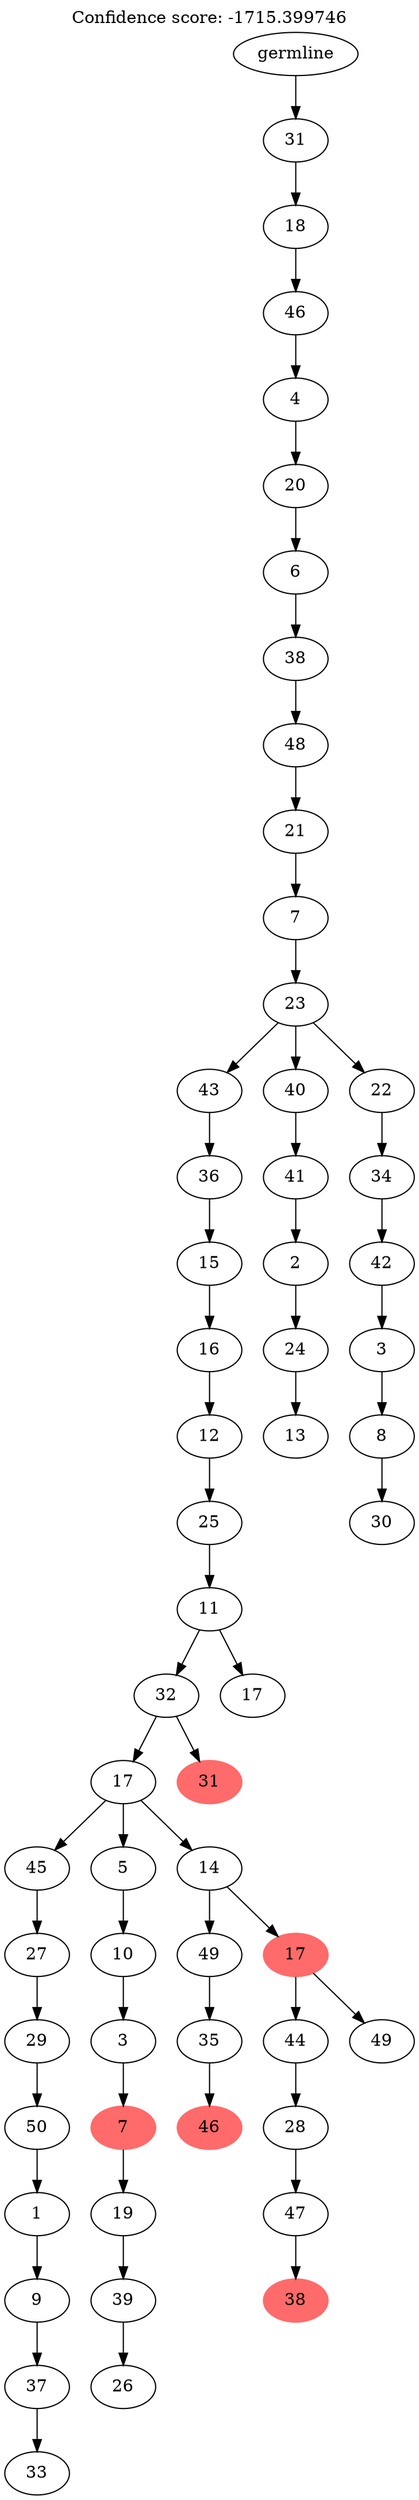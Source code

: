 digraph g {
	"55" -> "56";
	"56" [label="33"];
	"54" -> "55";
	"55" [label="37"];
	"53" -> "54";
	"54" [label="9"];
	"52" -> "53";
	"53" [label="1"];
	"51" -> "52";
	"52" [label="50"];
	"50" -> "51";
	"51" [label="29"];
	"49" -> "50";
	"50" [label="27"];
	"47" -> "48";
	"48" [label="26"];
	"46" -> "47";
	"47" [label="39"];
	"45" -> "46";
	"46" [label="19"];
	"44" -> "45";
	"45" [color=indianred1, style=filled, label="7"];
	"43" -> "44";
	"44" [label="3"];
	"42" -> "43";
	"43" [label="10"];
	"40" -> "41";
	"41" [color=indianred1, style=filled, label="46"];
	"39" -> "40";
	"40" [label="35"];
	"37" -> "38";
	"38" [color=indianred1, style=filled, label="38"];
	"36" -> "37";
	"37" [label="47"];
	"35" -> "36";
	"36" [label="28"];
	"33" -> "34";
	"34" [label="49"];
	"33" -> "35";
	"35" [label="44"];
	"32" -> "33";
	"33" [color=indianred1, style=filled, label="17"];
	"32" -> "39";
	"39" [label="49"];
	"31" -> "32";
	"32" [label="14"];
	"31" -> "42";
	"42" [label="5"];
	"31" -> "49";
	"49" [label="45"];
	"30" -> "31";
	"31" [label="17"];
	"30" -> "57";
	"57" [color=indianred1, style=filled, label="31"];
	"29" -> "30";
	"30" [label="32"];
	"29" -> "58";
	"58" [label="17"];
	"28" -> "29";
	"29" [label="11"];
	"27" -> "28";
	"28" [label="25"];
	"26" -> "27";
	"27" [label="12"];
	"25" -> "26";
	"26" [label="16"];
	"24" -> "25";
	"25" [label="15"];
	"23" -> "24";
	"24" [label="36"];
	"21" -> "22";
	"22" [label="13"];
	"20" -> "21";
	"21" [label="24"];
	"19" -> "20";
	"20" [label="2"];
	"18" -> "19";
	"19" [label="41"];
	"16" -> "17";
	"17" [label="30"];
	"15" -> "16";
	"16" [label="8"];
	"14" -> "15";
	"15" [label="3"];
	"13" -> "14";
	"14" [label="42"];
	"12" -> "13";
	"13" [label="34"];
	"11" -> "12";
	"12" [label="22"];
	"11" -> "18";
	"18" [label="40"];
	"11" -> "23";
	"23" [label="43"];
	"10" -> "11";
	"11" [label="23"];
	"9" -> "10";
	"10" [label="7"];
	"8" -> "9";
	"9" [label="21"];
	"7" -> "8";
	"8" [label="48"];
	"6" -> "7";
	"7" [label="38"];
	"5" -> "6";
	"6" [label="6"];
	"4" -> "5";
	"5" [label="20"];
	"3" -> "4";
	"4" [label="4"];
	"2" -> "3";
	"3" [label="46"];
	"1" -> "2";
	"2" [label="18"];
	"0" -> "1";
	"1" [label="31"];
	"0" [label="germline"];
	labelloc="t";
	label="Confidence score: -1715.399746";
}
